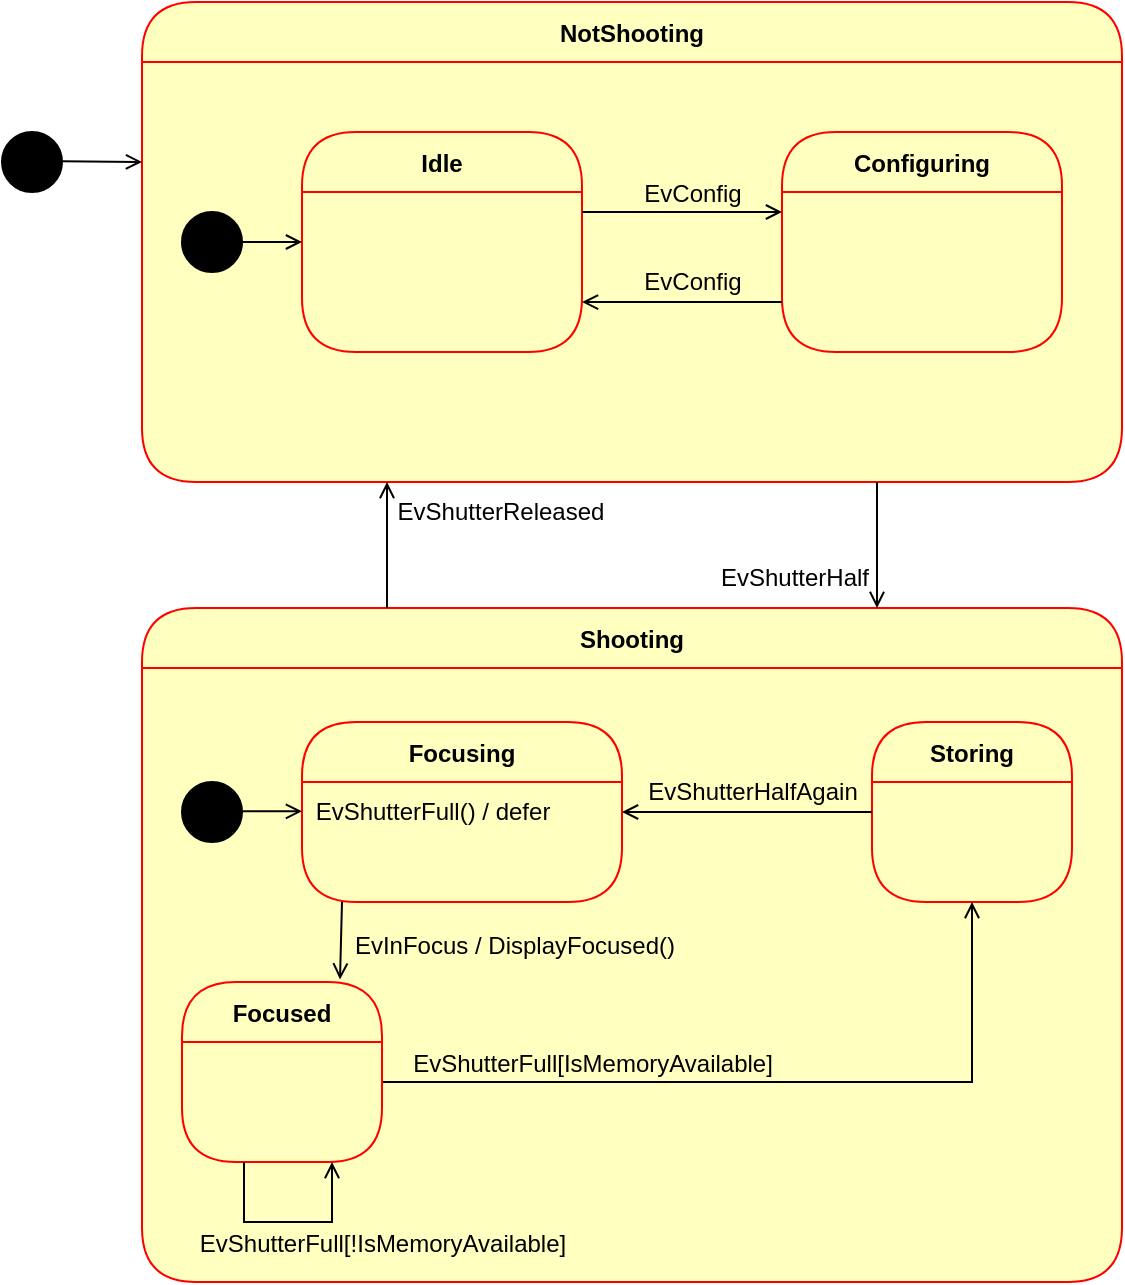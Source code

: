 <mxfile version="23.0.2" type="device">
  <diagram name="Page-1" id="XPIQL9GNVZuKw4FkXvdw">
    <mxGraphModel dx="1602" dy="992" grid="1" gridSize="10" guides="1" tooltips="1" connect="1" arrows="1" fold="1" page="1" pageScale="1" pageWidth="850" pageHeight="1100" math="0" shadow="0">
      <root>
        <mxCell id="0" />
        <mxCell id="1" parent="0" />
        <mxCell id="Mh-pTOpZgKYHsVxwmQh2-8" value="NotShooting" style="swimlane;fontStyle=1;align=center;verticalAlign=middle;childLayout=stackLayout;horizontal=1;startSize=30;horizontalStack=0;resizeParent=0;resizeLast=1;container=0;fontColor=#000000;collapsible=0;rounded=1;arcSize=30;strokeColor=#ff0000;fillColor=#ffffc0;swimlaneFillColor=#ffffc0;dropTarget=0;" vertex="1" parent="1">
          <mxGeometry x="215" y="230" width="490" height="240" as="geometry" />
        </mxCell>
        <mxCell id="Mh-pTOpZgKYHsVxwmQh2-15" value="Idle" style="swimlane;fontStyle=1;align=center;verticalAlign=middle;childLayout=stackLayout;horizontal=1;startSize=30;horizontalStack=0;resizeParent=0;resizeLast=1;container=0;fontColor=#000000;collapsible=0;rounded=1;arcSize=30;strokeColor=#ff0000;fillColor=#ffffc0;swimlaneFillColor=#ffffc0;dropTarget=0;" vertex="1" parent="1">
          <mxGeometry x="295" y="295" width="140" height="110" as="geometry" />
        </mxCell>
        <mxCell id="Mh-pTOpZgKYHsVxwmQh2-18" value="Configuring" style="swimlane;fontStyle=1;align=center;verticalAlign=middle;childLayout=stackLayout;horizontal=1;startSize=30;horizontalStack=0;resizeParent=0;resizeLast=1;container=0;fontColor=#000000;collapsible=0;rounded=1;arcSize=30;strokeColor=#ff0000;fillColor=#ffffc0;swimlaneFillColor=#ffffc0;dropTarget=0;" vertex="1" parent="1">
          <mxGeometry x="535" y="295" width="140" height="110" as="geometry" />
        </mxCell>
        <mxCell id="Mh-pTOpZgKYHsVxwmQh2-20" value="" style="ellipse;fillColor=strokeColor;html=1;" vertex="1" parent="1">
          <mxGeometry x="145" y="295" width="30" height="30" as="geometry" />
        </mxCell>
        <mxCell id="Mh-pTOpZgKYHsVxwmQh2-21" value="" style="ellipse;fillColor=strokeColor;html=1;" vertex="1" parent="1">
          <mxGeometry x="235" y="335" width="30" height="30" as="geometry" />
        </mxCell>
        <mxCell id="Mh-pTOpZgKYHsVxwmQh2-23" value="" style="endArrow=open;html=1;rounded=0;endFill=0;" edge="1" parent="1">
          <mxGeometry width="50" height="50" relative="1" as="geometry">
            <mxPoint x="265" y="350" as="sourcePoint" />
            <mxPoint x="295" y="350" as="targetPoint" />
          </mxGeometry>
        </mxCell>
        <mxCell id="Mh-pTOpZgKYHsVxwmQh2-24" value="" style="endArrow=open;html=1;rounded=0;endFill=0;" edge="1" parent="1">
          <mxGeometry width="50" height="50" relative="1" as="geometry">
            <mxPoint x="175" y="309.66" as="sourcePoint" />
            <mxPoint x="215" y="310" as="targetPoint" />
          </mxGeometry>
        </mxCell>
        <mxCell id="Mh-pTOpZgKYHsVxwmQh2-25" value="" style="endArrow=open;html=1;rounded=0;endFill=0;" edge="1" parent="1">
          <mxGeometry width="50" height="50" relative="1" as="geometry">
            <mxPoint x="435" y="335" as="sourcePoint" />
            <mxPoint x="535" y="335" as="targetPoint" />
          </mxGeometry>
        </mxCell>
        <mxCell id="Mh-pTOpZgKYHsVxwmQh2-26" value="" style="endArrow=open;html=1;rounded=0;endFill=0;entryX=1;entryY=0.688;entryDx=0;entryDy=0;entryPerimeter=0;" edge="1" parent="1">
          <mxGeometry width="50" height="50" relative="1" as="geometry">
            <mxPoint x="535" y="380" as="sourcePoint" />
            <mxPoint x="435" y="380.04" as="targetPoint" />
          </mxGeometry>
        </mxCell>
        <mxCell id="Mh-pTOpZgKYHsVxwmQh2-27" value="EvConfig" style="text;html=1;align=center;verticalAlign=middle;resizable=0;points=[];autosize=1;strokeColor=none;fillColor=none;" vertex="1" parent="1">
          <mxGeometry x="455" y="311" width="70" height="30" as="geometry" />
        </mxCell>
        <mxCell id="Mh-pTOpZgKYHsVxwmQh2-28" value="EvConfig" style="text;html=1;align=center;verticalAlign=middle;resizable=0;points=[];autosize=1;strokeColor=none;fillColor=none;" vertex="1" parent="1">
          <mxGeometry x="455" y="355" width="70" height="30" as="geometry" />
        </mxCell>
        <mxCell id="Mh-pTOpZgKYHsVxwmQh2-29" value="Shooting" style="swimlane;fontStyle=1;align=center;verticalAlign=middle;childLayout=stackLayout;horizontal=1;startSize=30;horizontalStack=0;resizeParent=0;resizeLast=1;container=0;fontColor=#000000;collapsible=0;rounded=1;arcSize=30;strokeColor=#ff0000;fillColor=#ffffc0;swimlaneFillColor=#ffffc0;dropTarget=0;" vertex="1" parent="1">
          <mxGeometry x="215" y="533" width="490" height="337" as="geometry" />
        </mxCell>
        <mxCell id="Mh-pTOpZgKYHsVxwmQh2-30" value="" style="ellipse;fillColor=strokeColor;html=1;" vertex="1" parent="1">
          <mxGeometry x="235" y="620" width="30" height="30" as="geometry" />
        </mxCell>
        <mxCell id="Mh-pTOpZgKYHsVxwmQh2-31" value="Storing" style="swimlane;fontStyle=1;align=center;verticalAlign=middle;childLayout=stackLayout;horizontal=1;startSize=30;horizontalStack=0;resizeParent=0;resizeLast=1;container=0;fontColor=#000000;collapsible=0;rounded=1;arcSize=30;strokeColor=#ff0000;fillColor=#ffffc0;swimlaneFillColor=#ffffc0;dropTarget=0;" vertex="1" parent="1">
          <mxGeometry x="580" y="590" width="100" height="90" as="geometry" />
        </mxCell>
        <mxCell id="Mh-pTOpZgKYHsVxwmQh2-32" value="Focusing" style="swimlane;fontStyle=1;align=center;verticalAlign=middle;childLayout=stackLayout;horizontal=1;startSize=30;horizontalStack=0;resizeParent=0;resizeLast=1;container=0;fontColor=#000000;collapsible=0;rounded=1;arcSize=30;strokeColor=#ff0000;fillColor=#ffffc0;swimlaneFillColor=#ffffc0;dropTarget=0;" vertex="1" parent="1">
          <mxGeometry x="295" y="590" width="160" height="90" as="geometry" />
        </mxCell>
        <mxCell id="Mh-pTOpZgKYHsVxwmQh2-33" value="EvShutterFull() / defer" style="text;html=1;align=center;verticalAlign=middle;resizable=0;points=[];autosize=1;strokeColor=none;fillColor=none;" vertex="1" parent="1">
          <mxGeometry x="290" y="620" width="140" height="30" as="geometry" />
        </mxCell>
        <mxCell id="Mh-pTOpZgKYHsVxwmQh2-34" value="" style="endArrow=open;html=1;rounded=0;endFill=0;" edge="1" parent="1">
          <mxGeometry width="50" height="50" relative="1" as="geometry">
            <mxPoint x="265" y="634.66" as="sourcePoint" />
            <mxPoint x="295" y="634.66" as="targetPoint" />
          </mxGeometry>
        </mxCell>
        <mxCell id="Mh-pTOpZgKYHsVxwmQh2-35" value="" style="endArrow=open;html=1;rounded=0;endFill=0;entryX=1;entryY=0.5;entryDx=0;entryDy=0;exitX=0;exitY=0.5;exitDx=0;exitDy=0;" edge="1" parent="1" source="Mh-pTOpZgKYHsVxwmQh2-31" target="Mh-pTOpZgKYHsVxwmQh2-32">
          <mxGeometry width="50" height="50" relative="1" as="geometry">
            <mxPoint x="440" y="710" as="sourcePoint" />
            <mxPoint x="540" y="710" as="targetPoint" />
          </mxGeometry>
        </mxCell>
        <mxCell id="Mh-pTOpZgKYHsVxwmQh2-36" value="" style="endArrow=open;html=1;rounded=0;endFill=0;entryX=0.5;entryY=1;entryDx=0;entryDy=0;" edge="1" parent="1" target="Mh-pTOpZgKYHsVxwmQh2-31">
          <mxGeometry width="50" height="50" relative="1" as="geometry">
            <mxPoint x="335" y="770" as="sourcePoint" />
            <mxPoint x="455" y="770" as="targetPoint" />
            <Array as="points">
              <mxPoint x="630" y="770" />
            </Array>
          </mxGeometry>
        </mxCell>
        <mxCell id="Mh-pTOpZgKYHsVxwmQh2-37" value="Focused" style="swimlane;fontStyle=1;align=center;verticalAlign=middle;childLayout=stackLayout;horizontal=1;startSize=30;horizontalStack=0;resizeParent=0;resizeLast=1;container=0;fontColor=#000000;collapsible=0;rounded=1;arcSize=30;strokeColor=#ff0000;fillColor=#ffffc0;swimlaneFillColor=#ffffc0;dropTarget=0;" vertex="1" parent="1">
          <mxGeometry x="235" y="720" width="100" height="90" as="geometry" />
        </mxCell>
        <mxCell id="Mh-pTOpZgKYHsVxwmQh2-39" value="" style="endArrow=open;html=1;rounded=0;endFill=0;entryX=0.79;entryY=-0.014;entryDx=0;entryDy=0;entryPerimeter=0;" edge="1" parent="1" target="Mh-pTOpZgKYHsVxwmQh2-37">
          <mxGeometry width="50" height="50" relative="1" as="geometry">
            <mxPoint x="315" y="680" as="sourcePoint" />
            <mxPoint x="440" y="730" as="targetPoint" />
          </mxGeometry>
        </mxCell>
        <mxCell id="Mh-pTOpZgKYHsVxwmQh2-42" value="" style="endArrow=open;html=1;rounded=0;endFill=0;entryX=0.75;entryY=1;entryDx=0;entryDy=0;" edge="1" parent="1" target="Mh-pTOpZgKYHsVxwmQh2-37">
          <mxGeometry width="50" height="50" relative="1" as="geometry">
            <mxPoint x="266" y="810" as="sourcePoint" />
            <mxPoint x="295" y="840" as="targetPoint" />
            <Array as="points">
              <mxPoint x="266" y="840" />
              <mxPoint x="310" y="840" />
            </Array>
          </mxGeometry>
        </mxCell>
        <mxCell id="Mh-pTOpZgKYHsVxwmQh2-43" value="EvShutterFull[!IsMemoryAvailable]" style="text;html=1;align=center;verticalAlign=middle;resizable=0;points=[];autosize=1;strokeColor=none;fillColor=none;" vertex="1" parent="1">
          <mxGeometry x="230" y="836" width="210" height="30" as="geometry" />
        </mxCell>
        <mxCell id="Mh-pTOpZgKYHsVxwmQh2-44" value="EvShutterFull[IsMemoryAvailable]" style="text;html=1;align=center;verticalAlign=middle;resizable=0;points=[];autosize=1;strokeColor=none;fillColor=none;" vertex="1" parent="1">
          <mxGeometry x="340" y="746" width="200" height="30" as="geometry" />
        </mxCell>
        <mxCell id="Mh-pTOpZgKYHsVxwmQh2-45" value="EvShutterHalfAgain" style="text;html=1;align=center;verticalAlign=middle;resizable=0;points=[];autosize=1;strokeColor=none;fillColor=none;" vertex="1" parent="1">
          <mxGeometry x="455" y="610" width="130" height="30" as="geometry" />
        </mxCell>
        <mxCell id="Mh-pTOpZgKYHsVxwmQh2-46" value="EvInFocus / DisplayFocused()" style="text;html=1;align=center;verticalAlign=middle;resizable=0;points=[];autosize=1;strokeColor=none;fillColor=none;" vertex="1" parent="1">
          <mxGeometry x="311" y="686.5" width="180" height="30" as="geometry" />
        </mxCell>
        <mxCell id="Mh-pTOpZgKYHsVxwmQh2-47" value="" style="endArrow=open;html=1;rounded=0;endFill=0;exitX=0.25;exitY=0;exitDx=0;exitDy=0;entryX=0.25;entryY=1;entryDx=0;entryDy=0;" edge="1" parent="1" source="Mh-pTOpZgKYHsVxwmQh2-29" target="Mh-pTOpZgKYHsVxwmQh2-8">
          <mxGeometry width="50" height="50" relative="1" as="geometry">
            <mxPoint x="176" y="650" as="sourcePoint" />
            <mxPoint x="275" y="470" as="targetPoint" />
          </mxGeometry>
        </mxCell>
        <mxCell id="Mh-pTOpZgKYHsVxwmQh2-48" value="" style="endArrow=open;html=1;rounded=0;endFill=0;exitX=0.75;exitY=1;exitDx=0;exitDy=0;entryX=0.75;entryY=0;entryDx=0;entryDy=0;" edge="1" parent="1" source="Mh-pTOpZgKYHsVxwmQh2-8" target="Mh-pTOpZgKYHsVxwmQh2-29">
          <mxGeometry width="50" height="50" relative="1" as="geometry">
            <mxPoint x="535" y="543" as="sourcePoint" />
            <mxPoint x="535" y="480" as="targetPoint" />
          </mxGeometry>
        </mxCell>
        <mxCell id="Mh-pTOpZgKYHsVxwmQh2-49" value="EvShutterReleased" style="text;html=1;align=center;verticalAlign=middle;resizable=0;points=[];autosize=1;strokeColor=none;fillColor=none;" vertex="1" parent="1">
          <mxGeometry x="329" y="470" width="130" height="30" as="geometry" />
        </mxCell>
        <mxCell id="Mh-pTOpZgKYHsVxwmQh2-50" value="EvShutterHalf" style="text;html=1;align=center;verticalAlign=middle;resizable=0;points=[];autosize=1;strokeColor=none;fillColor=none;" vertex="1" parent="1">
          <mxGeometry x="491" y="503" width="100" height="30" as="geometry" />
        </mxCell>
      </root>
    </mxGraphModel>
  </diagram>
</mxfile>
